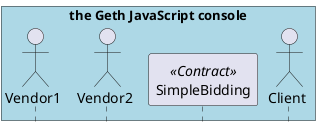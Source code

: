 @startuml
hide footbox

box "the Geth JavaScript console" #LightBlue
actor Vendor1
actor Vendor2
participant SimpleBidding <<Contract>>
actor Client
end box
@enduml
